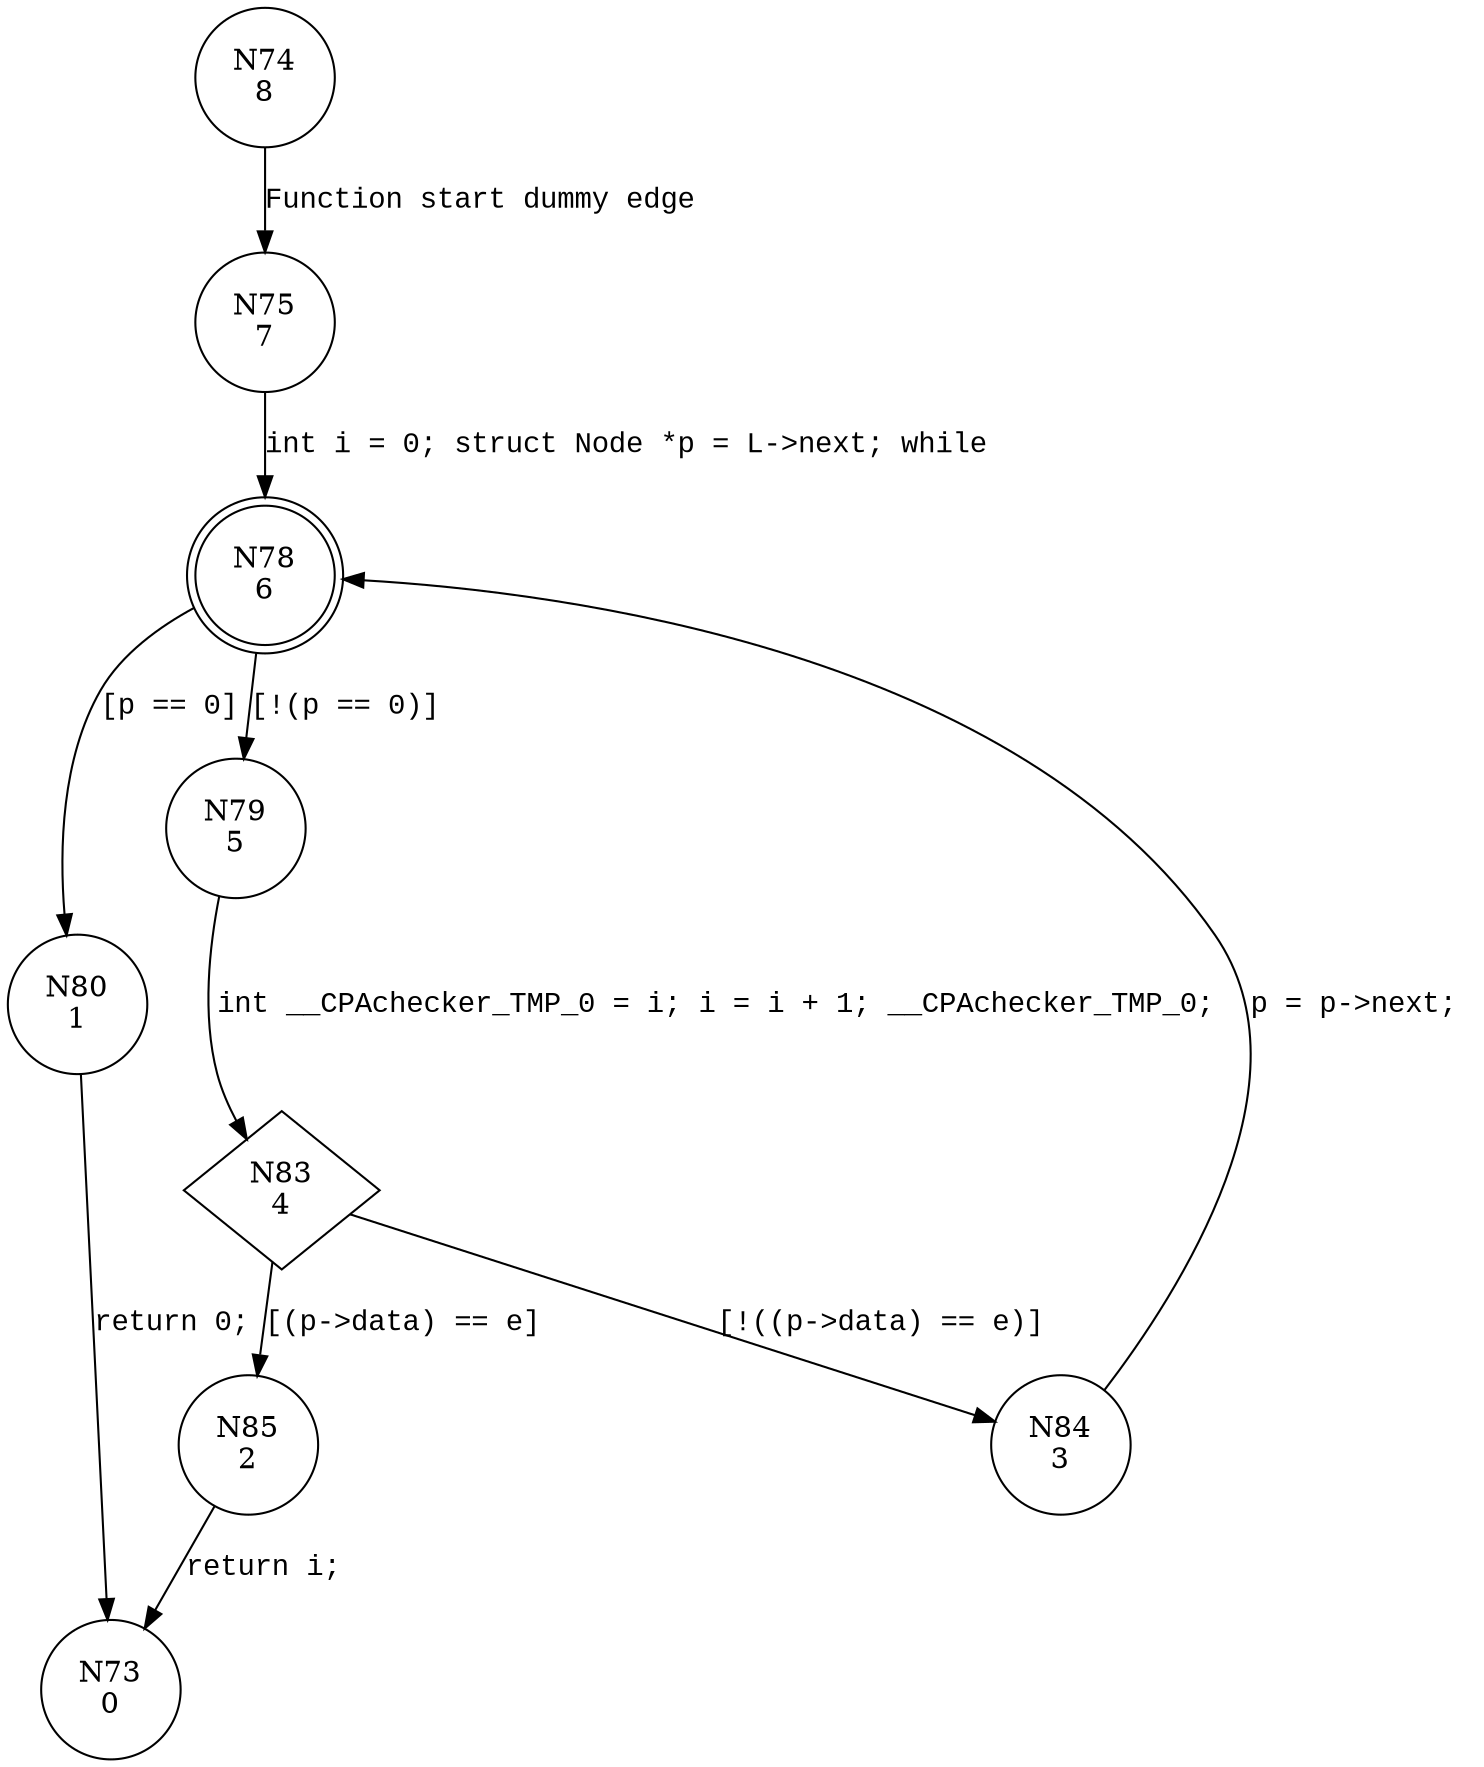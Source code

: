 digraph LocateElem {
74 [shape="circle" label="N74\n8"]
75 [shape="circle" label="N75\n7"]
78 [shape="doublecircle" label="N78\n6"]
80 [shape="circle" label="N80\n1"]
79 [shape="circle" label="N79\n5"]
83 [shape="diamond" label="N83\n4"]
85 [shape="circle" label="N85\n2"]
84 [shape="circle" label="N84\n3"]
73 [shape="circle" label="N73\n0"]
74 -> 75 [label="Function start dummy edge" fontname="Courier New"]
78 -> 80 [label="[p == 0]" fontname="Courier New"]
78 -> 79 [label="[!(p == 0)]" fontname="Courier New"]
83 -> 85 [label="[(p->data) == e]" fontname="Courier New"]
83 -> 84 [label="[!((p->data) == e)]" fontname="Courier New"]
85 -> 73 [label="return i;" fontname="Courier New"]
75 -> 78 [label="int i = 0; struct Node *p = L->next; while" fontname="Courier New"]
79 -> 83 [label="int __CPAchecker_TMP_0 = i; i = i + 1; __CPAchecker_TMP_0;" fontname="Courier New"]
84 -> 78 [label="p = p->next; " fontname="Courier New"]
80 -> 73 [label="return 0;" fontname="Courier New"]
}